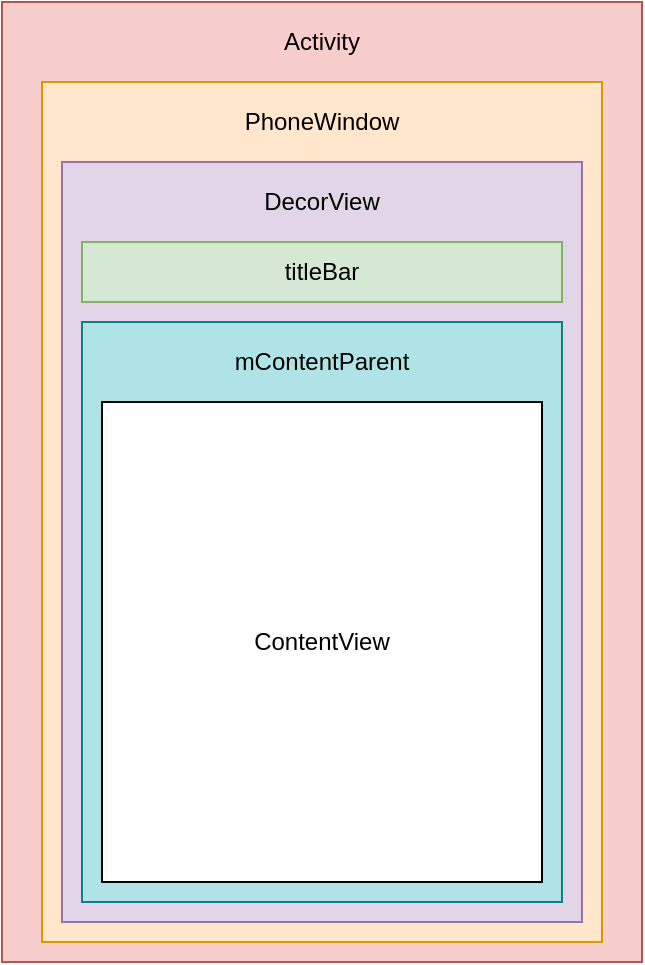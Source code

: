<mxfile version="13.0.1" type="github">
  <diagram id="0TO374OKkExQ7WEQYO9L" name="Act-Win-View">
    <mxGraphModel dx="1426" dy="803" grid="1" gridSize="10" guides="1" tooltips="1" connect="1" arrows="1" fold="1" page="1" pageScale="1" pageWidth="827" pageHeight="1169" math="0" shadow="0">
      <root>
        <mxCell id="0" />
        <mxCell id="1" parent="0" />
        <mxCell id="cJ8YhBYZYdlIjN5Np3-_-1" value="" style="rounded=0;whiteSpace=wrap;html=1;fillColor=#f8cecc;strokeColor=#b85450;" vertex="1" parent="1">
          <mxGeometry x="160" y="80" width="320" height="480" as="geometry" />
        </mxCell>
        <mxCell id="cJ8YhBYZYdlIjN5Np3-_-2" value="Activity" style="text;html=1;strokeColor=none;fillColor=none;align=center;verticalAlign=middle;whiteSpace=wrap;rounded=0;" vertex="1" parent="1">
          <mxGeometry x="300" y="90" width="40" height="20" as="geometry" />
        </mxCell>
        <mxCell id="cJ8YhBYZYdlIjN5Np3-_-3" value="" style="rounded=0;whiteSpace=wrap;html=1;fillColor=#ffe6cc;strokeColor=#d79b00;" vertex="1" parent="1">
          <mxGeometry x="180" y="120" width="280" height="430" as="geometry" />
        </mxCell>
        <mxCell id="cJ8YhBYZYdlIjN5Np3-_-4" value="PhoneWindow" style="text;html=1;strokeColor=none;fillColor=none;align=center;verticalAlign=middle;whiteSpace=wrap;rounded=0;" vertex="1" parent="1">
          <mxGeometry x="300" y="130" width="40" height="20" as="geometry" />
        </mxCell>
        <mxCell id="cJ8YhBYZYdlIjN5Np3-_-5" value="" style="rounded=0;whiteSpace=wrap;html=1;fillColor=#e1d5e7;strokeColor=#9673a6;" vertex="1" parent="1">
          <mxGeometry x="190" y="160" width="260" height="380" as="geometry" />
        </mxCell>
        <mxCell id="cJ8YhBYZYdlIjN5Np3-_-6" value="DecorView" style="text;html=1;strokeColor=none;fillColor=none;align=center;verticalAlign=middle;whiteSpace=wrap;rounded=0;" vertex="1" parent="1">
          <mxGeometry x="300" y="170" width="40" height="20" as="geometry" />
        </mxCell>
        <mxCell id="cJ8YhBYZYdlIjN5Np3-_-7" value="" style="rounded=0;whiteSpace=wrap;html=1;fillColor=#d5e8d4;strokeColor=#82b366;" vertex="1" parent="1">
          <mxGeometry x="200" y="200" width="240" height="30" as="geometry" />
        </mxCell>
        <mxCell id="cJ8YhBYZYdlIjN5Np3-_-8" value="" style="rounded=0;whiteSpace=wrap;html=1;fillColor=#b0e3e6;strokeColor=#0e8088;" vertex="1" parent="1">
          <mxGeometry x="200" y="240" width="240" height="290" as="geometry" />
        </mxCell>
        <mxCell id="cJ8YhBYZYdlIjN5Np3-_-9" value="titleBar" style="text;html=1;strokeColor=none;fillColor=none;align=center;verticalAlign=middle;whiteSpace=wrap;rounded=0;" vertex="1" parent="1">
          <mxGeometry x="300" y="205" width="40" height="20" as="geometry" />
        </mxCell>
        <mxCell id="cJ8YhBYZYdlIjN5Np3-_-10" value="mContentParent" style="text;html=1;strokeColor=none;fillColor=none;align=center;verticalAlign=middle;whiteSpace=wrap;rounded=0;" vertex="1" parent="1">
          <mxGeometry x="300" y="250" width="40" height="20" as="geometry" />
        </mxCell>
        <mxCell id="cJ8YhBYZYdlIjN5Np3-_-11" value="ContentView" style="rounded=0;whiteSpace=wrap;html=1;" vertex="1" parent="1">
          <mxGeometry x="210" y="280" width="220" height="240" as="geometry" />
        </mxCell>
      </root>
    </mxGraphModel>
  </diagram>
</mxfile>

